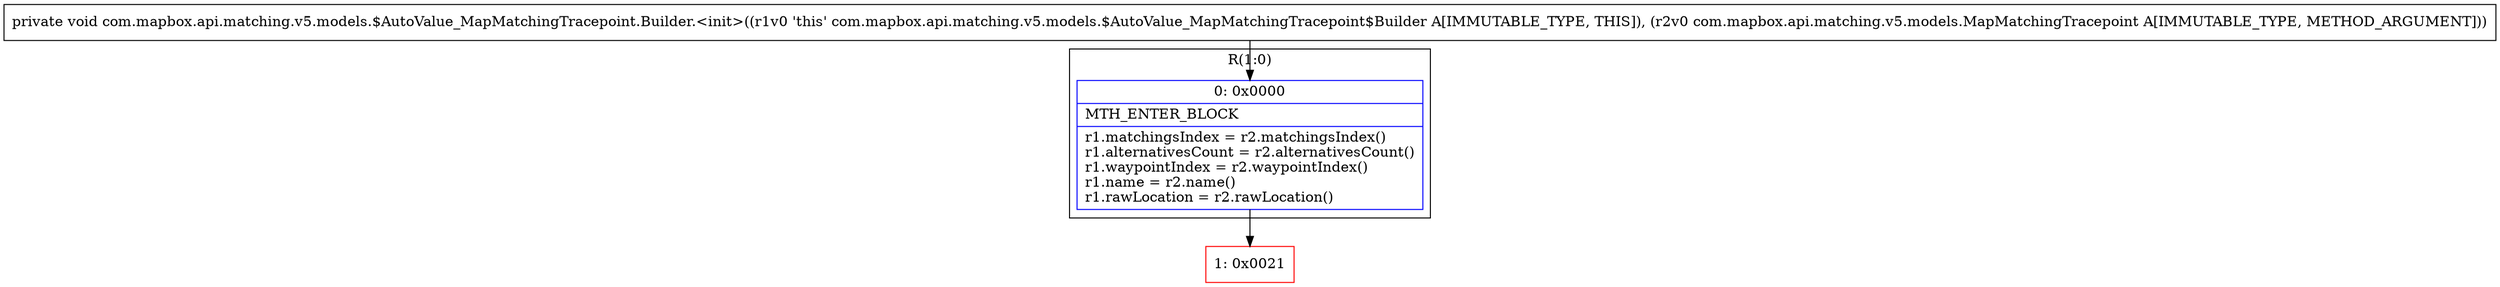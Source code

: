 digraph "CFG forcom.mapbox.api.matching.v5.models.$AutoValue_MapMatchingTracepoint.Builder.\<init\>(Lcom\/mapbox\/api\/matching\/v5\/models\/MapMatchingTracepoint;)V" {
subgraph cluster_Region_1323844366 {
label = "R(1:0)";
node [shape=record,color=blue];
Node_0 [shape=record,label="{0\:\ 0x0000|MTH_ENTER_BLOCK\l|r1.matchingsIndex = r2.matchingsIndex()\lr1.alternativesCount = r2.alternativesCount()\lr1.waypointIndex = r2.waypointIndex()\lr1.name = r2.name()\lr1.rawLocation = r2.rawLocation()\l}"];
}
Node_1 [shape=record,color=red,label="{1\:\ 0x0021}"];
MethodNode[shape=record,label="{private void com.mapbox.api.matching.v5.models.$AutoValue_MapMatchingTracepoint.Builder.\<init\>((r1v0 'this' com.mapbox.api.matching.v5.models.$AutoValue_MapMatchingTracepoint$Builder A[IMMUTABLE_TYPE, THIS]), (r2v0 com.mapbox.api.matching.v5.models.MapMatchingTracepoint A[IMMUTABLE_TYPE, METHOD_ARGUMENT])) }"];
MethodNode -> Node_0;
Node_0 -> Node_1;
}

